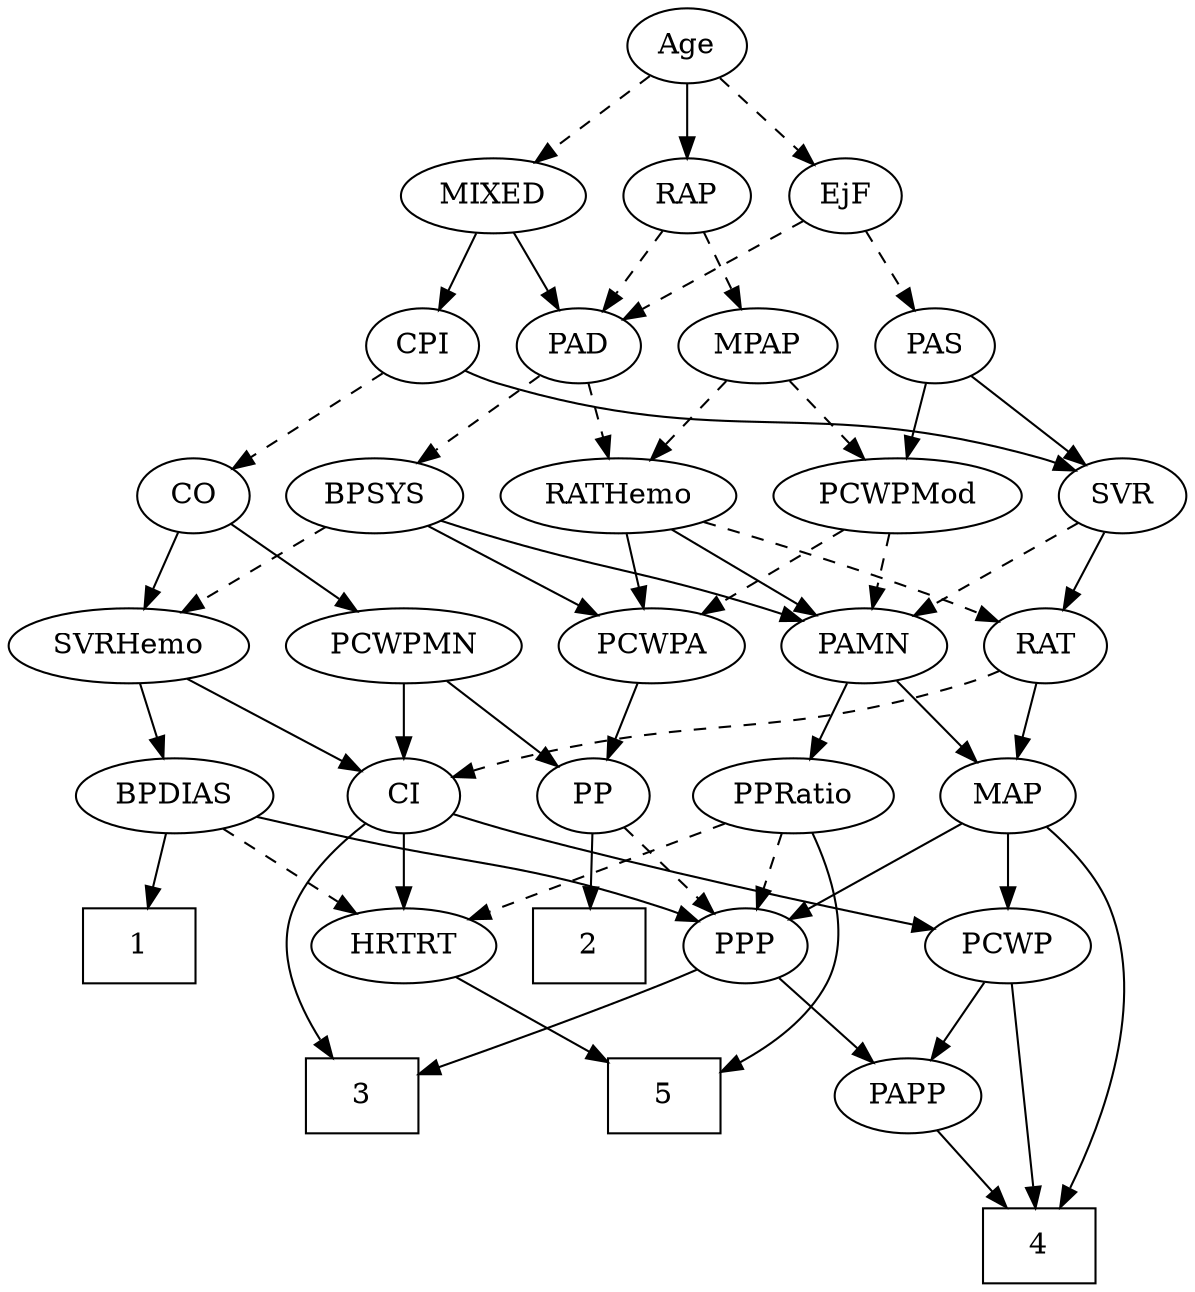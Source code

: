 strict digraph {
	graph [bb="0,0,574,612"];
	node [label="\N"];
	1	[height=0.5,
		pos="27,162",
		shape=box,
		width=0.75];
	2	[height=0.5,
		pos="471,162",
		shape=box,
		width=0.75];
	3	[height=0.5,
		pos="224,90",
		shape=box,
		width=0.75];
	4	[height=0.5,
		pos="367,18",
		shape=box,
		width=0.75];
	5	[height=0.5,
		pos="135,90",
		shape=box,
		width=0.75];
	Age	[height=0.5,
		pos="309,594",
		width=0.75];
	EjF	[height=0.5,
		pos="309,522",
		width=0.75];
	Age -> EjF	[pos="e,309,540.1 309,575.7 309,567.98 309,558.71 309,550.11",
		style=dashed];
	RAP	[height=0.5,
		pos="382,522",
		width=0.77632];
	Age -> RAP	[pos="e,367,537.38 323.77,578.83 334.09,568.94 348.06,555.55 359.73,544.36",
		style=solid];
	MIXED	[height=0.5,
		pos="224,522",
		width=1.1193];
	Age -> MIXED	[pos="e,242.4,538.16 292.61,579.5 280.59,569.61 264.03,555.96 250.19,544.56",
		style=dashed];
	PAD	[height=0.5,
		pos="340,450",
		width=0.79437];
	EjF -> PAD	[pos="e,332.71,467.47 316.35,504.41 320.01,496.13 324.53,485.92 328.64,476.66",
		style=dashed];
	PAS	[height=0.5,
		pos="266,450",
		width=0.75];
	EjF -> PAS	[pos="e,275.72,466.82 299.24,505.12 293.85,496.34 287.05,485.26 281,475.42",
		style=dashed];
	MPAP	[height=0.5,
		pos="422,450",
		width=0.97491];
	RAP -> MPAP	[pos="e,412.5,467.63 391.28,504.76 396.05,496.4 401.99,486.02 407.37,476.61",
		style=dashed];
	RAP -> PAD	[pos="e,349.69,467.15 372.26,504.76 367.12,496.19 360.7,485.49 354.94,475.9",
		style=dashed];
	MIXED -> PAD	[pos="e,319.84,463.16 246.92,507.17 265.35,496.04 291.37,480.35 311.21,468.37",
		style=solid];
	CPI	[height=0.5,
		pos="194,450",
		width=0.75];
	MIXED -> CPI	[pos="e,201.2,467.79 216.74,504.05 213.27,495.97 209.05,486.12 205.19,477.11",
		style=solid];
	RATHemo	[height=0.5,
		pos="403,378",
		width=1.3721];
	MPAP -> RATHemo	[pos="e,407.69,396.28 417.4,432.05 415.29,424.26 412.72,414.82 410.35,406.08",
		style=dashed];
	PCWPMod	[height=0.5,
		pos="522,378",
		width=1.4443];
	MPAP -> PCWPMod	[pos="e,500.06,394.36 442.24,434.83 456.39,424.92 475.56,411.51 491.55,400.31",
		style=dashed];
	BPSYS	[height=0.5,
		pos="298,378",
		width=1.0471];
	PAMN	[height=0.5,
		pos="361,306",
		width=1.011];
	BPSYS -> PAMN	[pos="e,346.76,322.82 312.3,361.12 320.43,352.08 330.78,340.58 339.84,330.52",
		style=solid];
	PCWPA	[height=0.5,
		pos="457,306",
		width=1.1555];
	BPSYS -> PCWPA	[pos="e,428.82,319.4 324.97,365.13 350.92,353.7 390.39,336.33 419.41,323.55",
		style=solid];
	SVRHemo	[height=0.5,
		pos="66,306",
		width=1.3902];
	BPSYS -> SVRHemo	[pos="e,103.77,317.9 269.28,366.26 263.26,364.11 256.94,361.92 251,360 195.58,342.08 180.98,340.06 125,324 121.25,322.92 117.36,321.81 \
113.45,320.68",
		style=dashed];
	PAD -> BPSYS	[pos="e,307.98,395.63 330.26,432.76 325.19,424.32 318.88,413.8 313.19,404.31",
		style=dashed];
	PAD -> RATHemo	[pos="e,388.03,395.63 353.67,433.81 361.74,424.84 372.15,413.28 381.32,403.09",
		style=dashed];
	CO	[height=0.5,
		pos="141,378",
		width=0.75];
	PCWPMN	[height=0.5,
		pos="184,306",
		width=1.3902];
	CO -> PCWPMN	[pos="e,173.68,323.8 150.76,361.12 155.94,352.68 162.44,342.1 168.31,332.55",
		style=solid];
	CO -> SVRHemo	[pos="e,83.254,323.1 125.82,362.83 115.71,353.4 102.19,340.78 90.566,329.93",
		style=solid];
	SVR	[height=0.5,
		pos="214,378",
		width=0.77632];
	PAS -> SVR	[pos="e,225.51,394.49 254.46,433.46 247.73,424.4 239.1,412.79 231.54,402.61",
		style=solid];
	PAS -> PCWPMod	[pos="e,483.35,390.08 286.62,438.32 291.57,436.02 296.9,433.76 302,432 370.5,408.39 390.75,413.73 461,396 465.08,394.97 469.3,393.87 473.53,\
392.74",
		style=solid];
	MAP	[height=0.5,
		pos="357,234",
		width=0.84854];
	PAMN -> MAP	[pos="e,357.98,252.1 360.01,287.7 359.57,279.98 359.04,270.71 358.55,262.11",
		style=solid];
	PPRatio	[height=0.5,
		pos="269,234",
		width=1.1013];
	PAMN -> PPRatio	[pos="e,288.35,249.73 341.94,290.5 328.83,280.52 311.21,267.11 296.57,255.98",
		style=solid];
	RATHemo -> PAMN	[pos="e,371.07,323.79 392.83,360.05 387.88,351.8 381.82,341.7 376.32,332.54",
		style=solid];
	RAT	[height=0.5,
		pos="279,306",
		width=0.75827];
	RATHemo -> RAT	[pos="e,299.34,318.48 377.31,362.5 357.16,351.12 329.12,335.29 308.14,323.45",
		style=dashed];
	RATHemo -> PCWPA	[pos="e,444.29,323.47 415.8,360.41 422.46,351.78 430.72,341.06 438.1,331.5",
		style=solid];
	CPI -> CO	[pos="e,152.73,394.49 182.24,433.46 175.38,424.4 166.58,412.79 158.88,402.61",
		style=dashed];
	CPI -> SVR	[pos="e,209.2,395.79 198.84,432.05 201.1,424.14 203.85,414.54 206.37,405.69",
		style=solid];
	RAT -> MAP	[pos="e,340.97,249.38 294.78,290.83 305.81,280.94 320.73,267.55 333.2,256.36",
		style=solid];
	CI	[height=0.5,
		pos="184,234",
		width=0.75];
	RAT -> CI	[pos="e,201.47,247.87 261.13,291.83 246.58,281.11 225.84,265.83 209.53,253.82",
		style=dashed];
	SVR -> PAMN	[pos="e,335.63,319.08 236.01,366.52 259.97,355.11 298.61,336.71 326.59,323.39",
		style=dashed];
	SVR -> RAT	[pos="e,265.24,321.82 227.78,362.15 236.66,352.6 248.36,339.99 258.34,329.25",
		style=solid];
	PCWPMod -> PAMN	[pos="e,387.42,318.49 490.96,363.5 464.07,351.81 425.15,334.89 396.92,322.62",
		style=dashed];
	PCWPMod -> PCWPA	[pos="e,471.99,323.15 506.92,360.76 498.64,351.84 488.21,340.61 479.03,330.72",
		style=dashed];
	PP	[height=0.5,
		pos="445,234",
		width=0.75];
	PCWPA -> PP	[pos="e,447.93,252.1 454.03,287.7 452.71,279.98 451.12,270.71 449.65,262.11",
		style=solid];
	PCWPMN -> PP	[pos="e,421.73,243.82 221.37,293.92 228.54,291.89 235.99,289.83 243,288 311.02,270.26 329.55,271.76 397,252 401.96,250.55 407.16,248.87 \
412.24,247.15",
		style=solid];
	PCWPMN -> CI	[pos="e,184,252.1 184,287.7 184,279.98 184,270.71 184,262.11",
		style=solid];
	BPDIAS	[height=0.5,
		pos="81,234",
		width=1.1735];
	SVRHemo -> BPDIAS	[pos="e,77.335,252.1 69.708,287.7 71.361,279.98 73.347,270.71 75.19,262.11",
		style=solid];
	SVRHemo -> CI	[pos="e,164.37,246.65 90.737,290.33 109.64,279.11 135.72,263.64 155.5,251.91",
		style=solid];
	BPDIAS -> 1	[pos="e,40.21,180.12 68.476,216.76 61.921,208.27 53.751,197.68 46.399,188.15",
		style=solid];
	PPP	[height=0.5,
		pos="273,162",
		width=0.75];
	BPDIAS -> PPP	[pos="e,249.89,171.43 112.28,221.6 147.53,208.74 204.59,187.94 240.39,174.89",
		style=solid];
	HRTRT	[height=0.5,
		pos="112,162",
		width=1.1013];
	BPDIAS -> HRTRT	[pos="e,104.56,179.79 88.504,216.05 92.084,207.97 96.446,198.12 100.44,189.11",
		style=dashed];
	MAP -> 4	[pos="e,375.82,36.316 372.25,218.34 381.36,208.48 392.09,194.65 397,180 412.39,134.07 394.01,77.962 379.99,45.57",
		style=solid];
	MAP -> PPP	[pos="e,289.4,176.67 340,218.83 327.77,208.64 311.1,194.75 297.45,183.37",
		style=solid];
	PCWP	[height=0.5,
		pos="353,162",
		width=0.97491];
	MAP -> PCWP	[pos="e,353.98,180.1 356.01,215.7 355.57,207.98 355.04,198.71 354.55,190.11",
		style=solid];
	PP -> 2	[pos="e,464.52,180.45 451.16,216.41 454.09,208.54 457.65,198.93 460.96,190.04",
		style=solid];
	PP -> PPP	[pos="e,294.21,173.31 421.7,224.48 394.45,214.39 348.1,196.83 309,180 307.19,179.22 305.34,178.41 303.47,177.57",
		style=dashed];
	PPP -> 3	[pos="e,236.22,108.46 262.13,145.46 256.25,137.08 248.85,126.5 242.13,116.91",
		style=solid];
	PAPP	[height=0.5,
		pos="307,90",
		width=0.88464];
	PPP -> PAPP	[pos="e,298.92,107.63 280.89,144.76 284.9,136.49 289.89,126.23 294.42,116.9",
		style=solid];
	PPRatio -> 5	[pos="e,151.17,108.13 254.15,217.26 230.88,192.6 185.65,144.67 158.1,115.48",
		style=solid];
	PPRatio -> PPP	[pos="e,272.02,180.1 269.99,215.7 270.43,207.98 270.96,198.71 271.45,190.11",
		style=dashed];
	PPRatio -> HRTRT	[pos="e,139.3,175.17 241.65,220.81 215.84,209.3 176.96,191.96 148.51,179.28",
		style=dashed];
	PCWP -> 4	[pos="e,365.31,36.189 354.69,143.87 357.07,119.67 361.46,75.211 364.3,46.393",
		style=solid];
	PCWP -> PAPP	[pos="e,317.61,107.15 342.33,144.76 336.64,136.11 329.52,125.27 323.17,115.6",
		style=solid];
	CI -> 3	[pos="e,219.14,108.27 188.75,216.15 195.57,191.94 208.21,147.05 216.36,118.13",
		style=solid];
	CI -> PCWP	[pos="e,325.77,173.62 205.22,222.71 210.05,220.44 215.18,218.09 220,216 237.84,208.24 283.6,190.15 316.46,177.27",
		style=solid];
	CI -> HRTRT	[pos="e,128.05,178.61 169.43,218.83 159.68,209.36 146.64,196.67 135.44,185.79",
		style=solid];
	PAPP -> 4	[pos="e,352.03,36.461 320.32,73.465 327.65,64.906 336.94,54.069 345.3,44.32",
		style=solid];
	HRTRT -> 5	[pos="e,129.32,108.28 117.57,144.05 120.16,136.18 123.3,126.62 126.2,117.79",
		style=solid];
}
